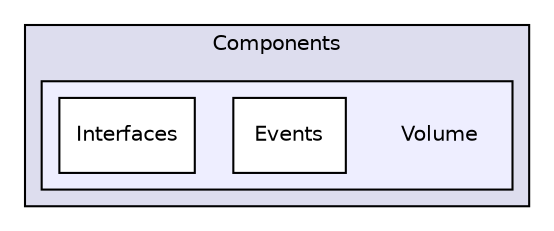digraph "MediaMotion/Assets/Scripts/Modules/Components/Volume" {
  compound=true
  node [ fontsize="10", fontname="Helvetica"];
  edge [ labelfontsize="10", labelfontname="Helvetica"];
  subgraph clusterdir_2fa9d518e7f5251225cdf4da93c1627d {
    graph [ bgcolor="#ddddee", pencolor="black", label="Components" fontname="Helvetica", fontsize="10", URL="dir_2fa9d518e7f5251225cdf4da93c1627d.html"]
  subgraph clusterdir_0963e6c77b1b5988fbdf9c6c4c3a04eb {
    graph [ bgcolor="#eeeeff", pencolor="black", label="" URL="dir_0963e6c77b1b5988fbdf9c6c4c3a04eb.html"];
    dir_0963e6c77b1b5988fbdf9c6c4c3a04eb [shape=plaintext label="Volume"];
    dir_0b3b7fe81a3fce37a0414b96eb070d1b [shape=box label="Events" color="black" fillcolor="white" style="filled" URL="dir_0b3b7fe81a3fce37a0414b96eb070d1b.html"];
    dir_c31a9730ef85e704bb1320c822f6efda [shape=box label="Interfaces" color="black" fillcolor="white" style="filled" URL="dir_c31a9730ef85e704bb1320c822f6efda.html"];
  }
  }
}
